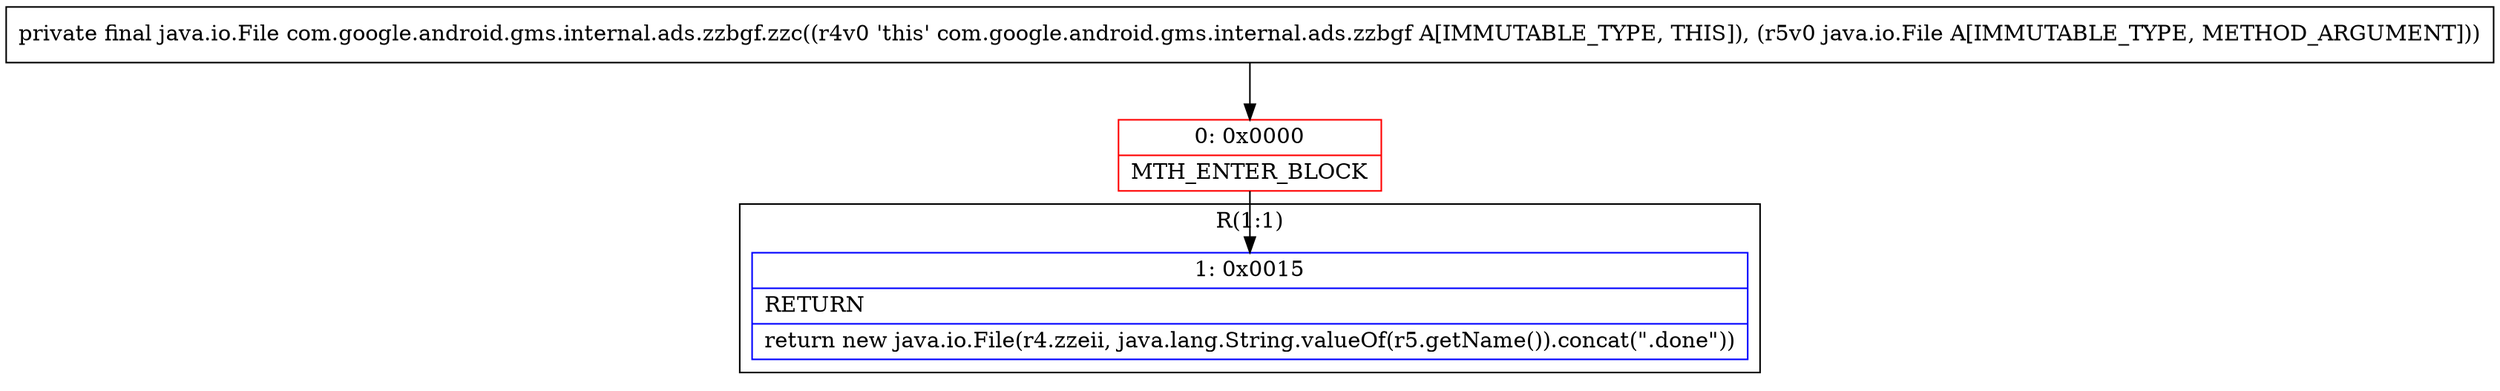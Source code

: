 digraph "CFG forcom.google.android.gms.internal.ads.zzbgf.zzc(Ljava\/io\/File;)Ljava\/io\/File;" {
subgraph cluster_Region_1536949145 {
label = "R(1:1)";
node [shape=record,color=blue];
Node_1 [shape=record,label="{1\:\ 0x0015|RETURN\l|return new java.io.File(r4.zzeii, java.lang.String.valueOf(r5.getName()).concat(\".done\"))\l}"];
}
Node_0 [shape=record,color=red,label="{0\:\ 0x0000|MTH_ENTER_BLOCK\l}"];
MethodNode[shape=record,label="{private final java.io.File com.google.android.gms.internal.ads.zzbgf.zzc((r4v0 'this' com.google.android.gms.internal.ads.zzbgf A[IMMUTABLE_TYPE, THIS]), (r5v0 java.io.File A[IMMUTABLE_TYPE, METHOD_ARGUMENT])) }"];
MethodNode -> Node_0;
Node_0 -> Node_1;
}

